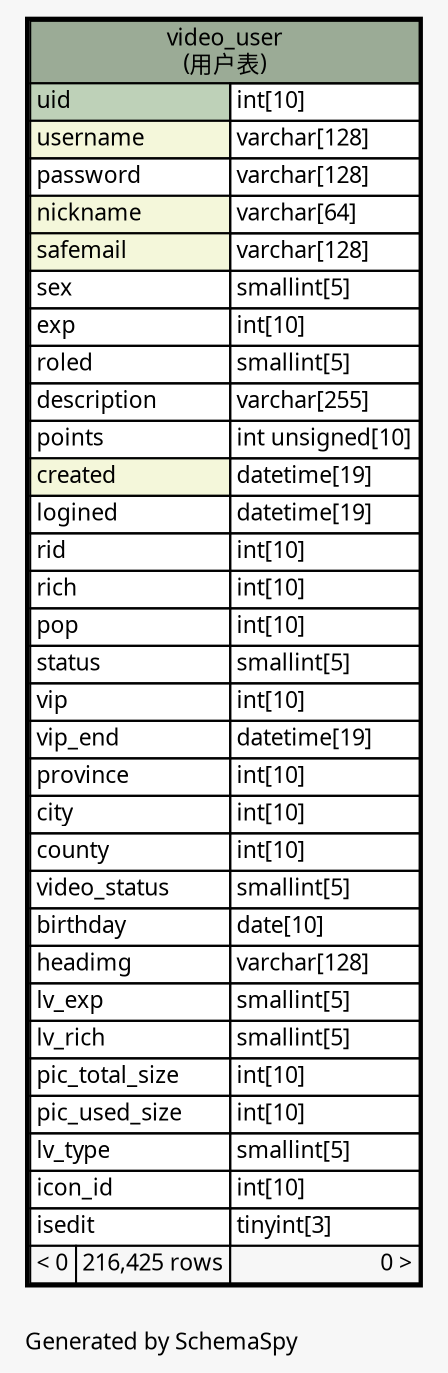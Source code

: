 // dot 2.26.0 on Linux 2.6.32-504.3.3.el6.x86_64
// SchemaSpy rev Unknown
digraph "oneDegreeRelationshipsDiagram" {
  graph [
    rankdir="RL"
    bgcolor="#f7f7f7"
    label="\nGenerated by SchemaSpy"
    labeljust="l"
    nodesep="0.18"
    ranksep="0.46"
    fontname="Microsoft YaHei"
    fontsize="11"
  ];
  node [
    fontname="Microsoft YaHei"
    fontsize="11"
    shape="plaintext"
  ];
  edge [
    arrowsize="0.8"
  ];
  "video_user" [
    label=<
    <TABLE BORDER="2" CELLBORDER="1" CELLSPACING="0" BGCOLOR="#ffffff">
      <TR><TD COLSPAN="3" BGCOLOR="#9bab96" ALIGN="CENTER">video_user<br/>(用户表)</TD></TR>
      <TR><TD PORT="uid" COLSPAN="2" BGCOLOR="#bed1b8" ALIGN="LEFT">uid</TD><TD PORT="uid.type" ALIGN="LEFT">int[10]</TD></TR>
      <TR><TD PORT="username" COLSPAN="2" BGCOLOR="#f4f7da" ALIGN="LEFT">username</TD><TD PORT="username.type" ALIGN="LEFT">varchar[128]</TD></TR>
      <TR><TD PORT="password" COLSPAN="2" ALIGN="LEFT">password</TD><TD PORT="password.type" ALIGN="LEFT">varchar[128]</TD></TR>
      <TR><TD PORT="nickname" COLSPAN="2" BGCOLOR="#f4f7da" ALIGN="LEFT">nickname</TD><TD PORT="nickname.type" ALIGN="LEFT">varchar[64]</TD></TR>
      <TR><TD PORT="safemail" COLSPAN="2" BGCOLOR="#f4f7da" ALIGN="LEFT">safemail</TD><TD PORT="safemail.type" ALIGN="LEFT">varchar[128]</TD></TR>
      <TR><TD PORT="sex" COLSPAN="2" ALIGN="LEFT">sex</TD><TD PORT="sex.type" ALIGN="LEFT">smallint[5]</TD></TR>
      <TR><TD PORT="exp" COLSPAN="2" ALIGN="LEFT">exp</TD><TD PORT="exp.type" ALIGN="LEFT">int[10]</TD></TR>
      <TR><TD PORT="roled" COLSPAN="2" ALIGN="LEFT">roled</TD><TD PORT="roled.type" ALIGN="LEFT">smallint[5]</TD></TR>
      <TR><TD PORT="description" COLSPAN="2" ALIGN="LEFT">description</TD><TD PORT="description.type" ALIGN="LEFT">varchar[255]</TD></TR>
      <TR><TD PORT="points" COLSPAN="2" ALIGN="LEFT">points</TD><TD PORT="points.type" ALIGN="LEFT">int unsigned[10]</TD></TR>
      <TR><TD PORT="created" COLSPAN="2" BGCOLOR="#f4f7da" ALIGN="LEFT">created</TD><TD PORT="created.type" ALIGN="LEFT">datetime[19]</TD></TR>
      <TR><TD PORT="logined" COLSPAN="2" ALIGN="LEFT">logined</TD><TD PORT="logined.type" ALIGN="LEFT">datetime[19]</TD></TR>
      <TR><TD PORT="rid" COLSPAN="2" ALIGN="LEFT">rid</TD><TD PORT="rid.type" ALIGN="LEFT">int[10]</TD></TR>
      <TR><TD PORT="rich" COLSPAN="2" ALIGN="LEFT">rich</TD><TD PORT="rich.type" ALIGN="LEFT">int[10]</TD></TR>
      <TR><TD PORT="pop" COLSPAN="2" ALIGN="LEFT">pop</TD><TD PORT="pop.type" ALIGN="LEFT">int[10]</TD></TR>
      <TR><TD PORT="status" COLSPAN="2" ALIGN="LEFT">status</TD><TD PORT="status.type" ALIGN="LEFT">smallint[5]</TD></TR>
      <TR><TD PORT="vip" COLSPAN="2" ALIGN="LEFT">vip</TD><TD PORT="vip.type" ALIGN="LEFT">int[10]</TD></TR>
      <TR><TD PORT="vip_end" COLSPAN="2" ALIGN="LEFT">vip_end</TD><TD PORT="vip_end.type" ALIGN="LEFT">datetime[19]</TD></TR>
      <TR><TD PORT="province" COLSPAN="2" ALIGN="LEFT">province</TD><TD PORT="province.type" ALIGN="LEFT">int[10]</TD></TR>
      <TR><TD PORT="city" COLSPAN="2" ALIGN="LEFT">city</TD><TD PORT="city.type" ALIGN="LEFT">int[10]</TD></TR>
      <TR><TD PORT="county" COLSPAN="2" ALIGN="LEFT">county</TD><TD PORT="county.type" ALIGN="LEFT">int[10]</TD></TR>
      <TR><TD PORT="video_status" COLSPAN="2" ALIGN="LEFT">video_status</TD><TD PORT="video_status.type" ALIGN="LEFT">smallint[5]</TD></TR>
      <TR><TD PORT="birthday" COLSPAN="2" ALIGN="LEFT">birthday</TD><TD PORT="birthday.type" ALIGN="LEFT">date[10]</TD></TR>
      <TR><TD PORT="headimg" COLSPAN="2" ALIGN="LEFT">headimg</TD><TD PORT="headimg.type" ALIGN="LEFT">varchar[128]</TD></TR>
      <TR><TD PORT="lv_exp" COLSPAN="2" ALIGN="LEFT">lv_exp</TD><TD PORT="lv_exp.type" ALIGN="LEFT">smallint[5]</TD></TR>
      <TR><TD PORT="lv_rich" COLSPAN="2" ALIGN="LEFT">lv_rich</TD><TD PORT="lv_rich.type" ALIGN="LEFT">smallint[5]</TD></TR>
      <TR><TD PORT="pic_total_size" COLSPAN="2" ALIGN="LEFT">pic_total_size</TD><TD PORT="pic_total_size.type" ALIGN="LEFT">int[10]</TD></TR>
      <TR><TD PORT="pic_used_size" COLSPAN="2" ALIGN="LEFT">pic_used_size</TD><TD PORT="pic_used_size.type" ALIGN="LEFT">int[10]</TD></TR>
      <TR><TD PORT="lv_type" COLSPAN="2" ALIGN="LEFT">lv_type</TD><TD PORT="lv_type.type" ALIGN="LEFT">smallint[5]</TD></TR>
      <TR><TD PORT="icon_id" COLSPAN="2" ALIGN="LEFT">icon_id</TD><TD PORT="icon_id.type" ALIGN="LEFT">int[10]</TD></TR>
      <TR><TD PORT="isedit" COLSPAN="2" ALIGN="LEFT">isedit</TD><TD PORT="isedit.type" ALIGN="LEFT">tinyint[3]</TD></TR>
      <TR><TD ALIGN="LEFT" BGCOLOR="#f7f7f7">&lt; 0</TD><TD ALIGN="RIGHT" BGCOLOR="#f7f7f7">216,425 rows</TD><TD ALIGN="RIGHT" BGCOLOR="#f7f7f7">0 &gt;</TD></TR>
    </TABLE>>
    URL="video_user.html"
    tooltip="video_user"
  ];
}
